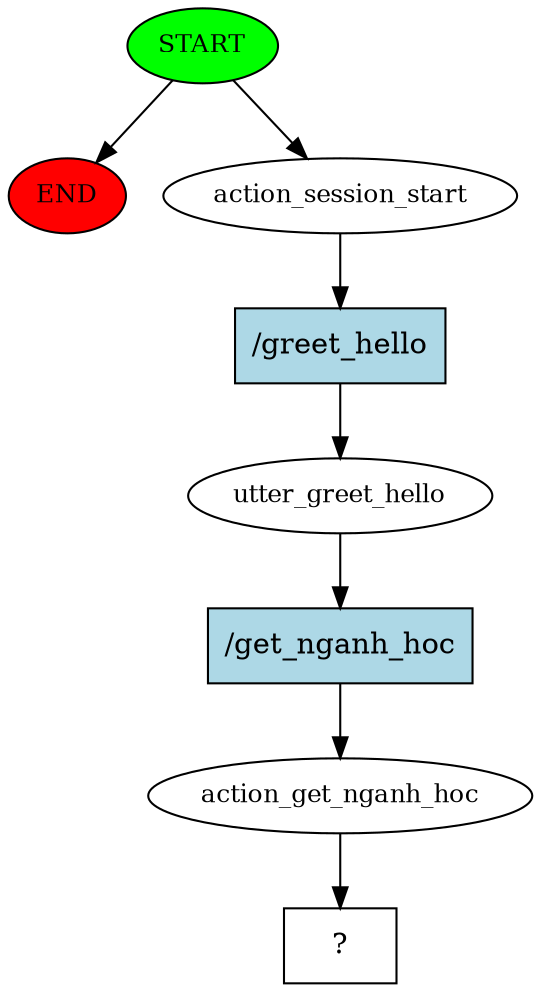 digraph  {
0 [class="start active", fillcolor=green, fontsize=12, label=START, style=filled];
"-1" [class=end, fillcolor=red, fontsize=12, label=END, style=filled];
1 [class=active, fontsize=12, label=action_session_start];
2 [class=active, fontsize=12, label=utter_greet_hello];
3 [class=active, fontsize=12, label=action_get_nganh_hoc];
4 [class="intent dashed active", label="  ?  ", shape=rect];
5 [class="intent active", fillcolor=lightblue, label="/greet_hello", shape=rect, style=filled];
6 [class="intent active", fillcolor=lightblue, label="/get_nganh_hoc", shape=rect, style=filled];
0 -> "-1"  [class="", key=NONE, label=""];
0 -> 1  [class=active, key=NONE, label=""];
1 -> 5  [class=active, key=0];
2 -> 6  [class=active, key=0];
3 -> 4  [class=active, key=NONE, label=""];
5 -> 2  [class=active, key=0];
6 -> 3  [class=active, key=0];
}
